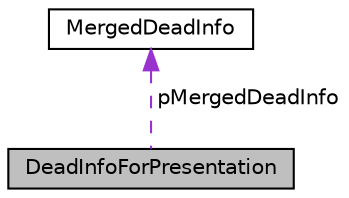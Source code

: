 digraph "DeadInfoForPresentation"
{
 // INTERACTIVE_SVG=YES
  edge [fontname="Helvetica",fontsize="10",labelfontname="Helvetica",labelfontsize="10"];
  node [fontname="Helvetica",fontsize="10",shape=record];
  Node1 [label="DeadInfoForPresentation",height=0.2,width=0.4,color="black", fillcolor="grey75", style="filled" fontcolor="black"];
  Node2 -> Node1 [dir="back",color="darkorchid3",fontsize="10",style="dashed",label=" pMergedDeadInfo" ,fontname="Helvetica"];
  Node2 [label="MergedDeadInfo",height=0.2,width=0.4,color="black", fillcolor="white", style="filled",URL="$structMergedDeadInfo.html"];
}
